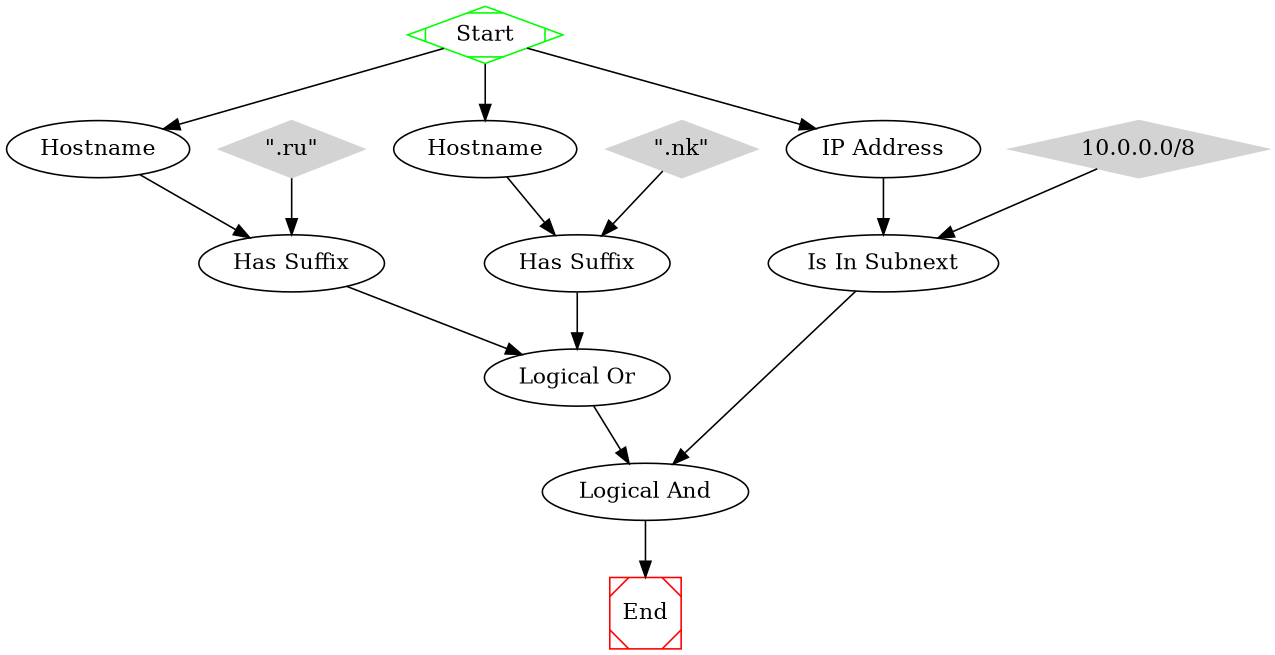 digraph G {

	graph [
		size="8.5,8.5"
	];
	Hostname1 [label="Hostname"]
	Hostname2 [label="Hostname"]
	HasSuffix1 [label="Has Suffix"]
	HasSuffix2 [label="Has Suffix"]
	InSubnet1 [label="Is In Subnext"]
	OR1 [label="Logical Or"]
	AND1 [label="Logical And"]

	Start -> "IP Address";
	"IP Address" -> InSubnet1
	"10.0.0.0/8" -> InSubnet1
	"10.0.0.0/8" [color=lightgrey,style=filled,shape=diamond];

	Start -> Hostname1;
	Hostname1 -> HasSuffix1
	".ru" -> HasSuffix1
	".ru" [label="\".ru\"", color=lightgrey,style=filled,shape=diamond];

	Start -> Hostname2;
	Hostname2 -> HasSuffix2
	".nk" -> HasSuffix2
	".nk" [label="\".nk\"", color=lightgrey,style=filled,shape=diamond];

	HasSuffix1 -> OR1
	HasSuffix2 -> OR1
	OR1 -> AND1
	InSubnet1 -> AND1
	AND1->End

	Start [shape=Mdiamond, color=green];
	End [shape=Msquare, color=red];
}
